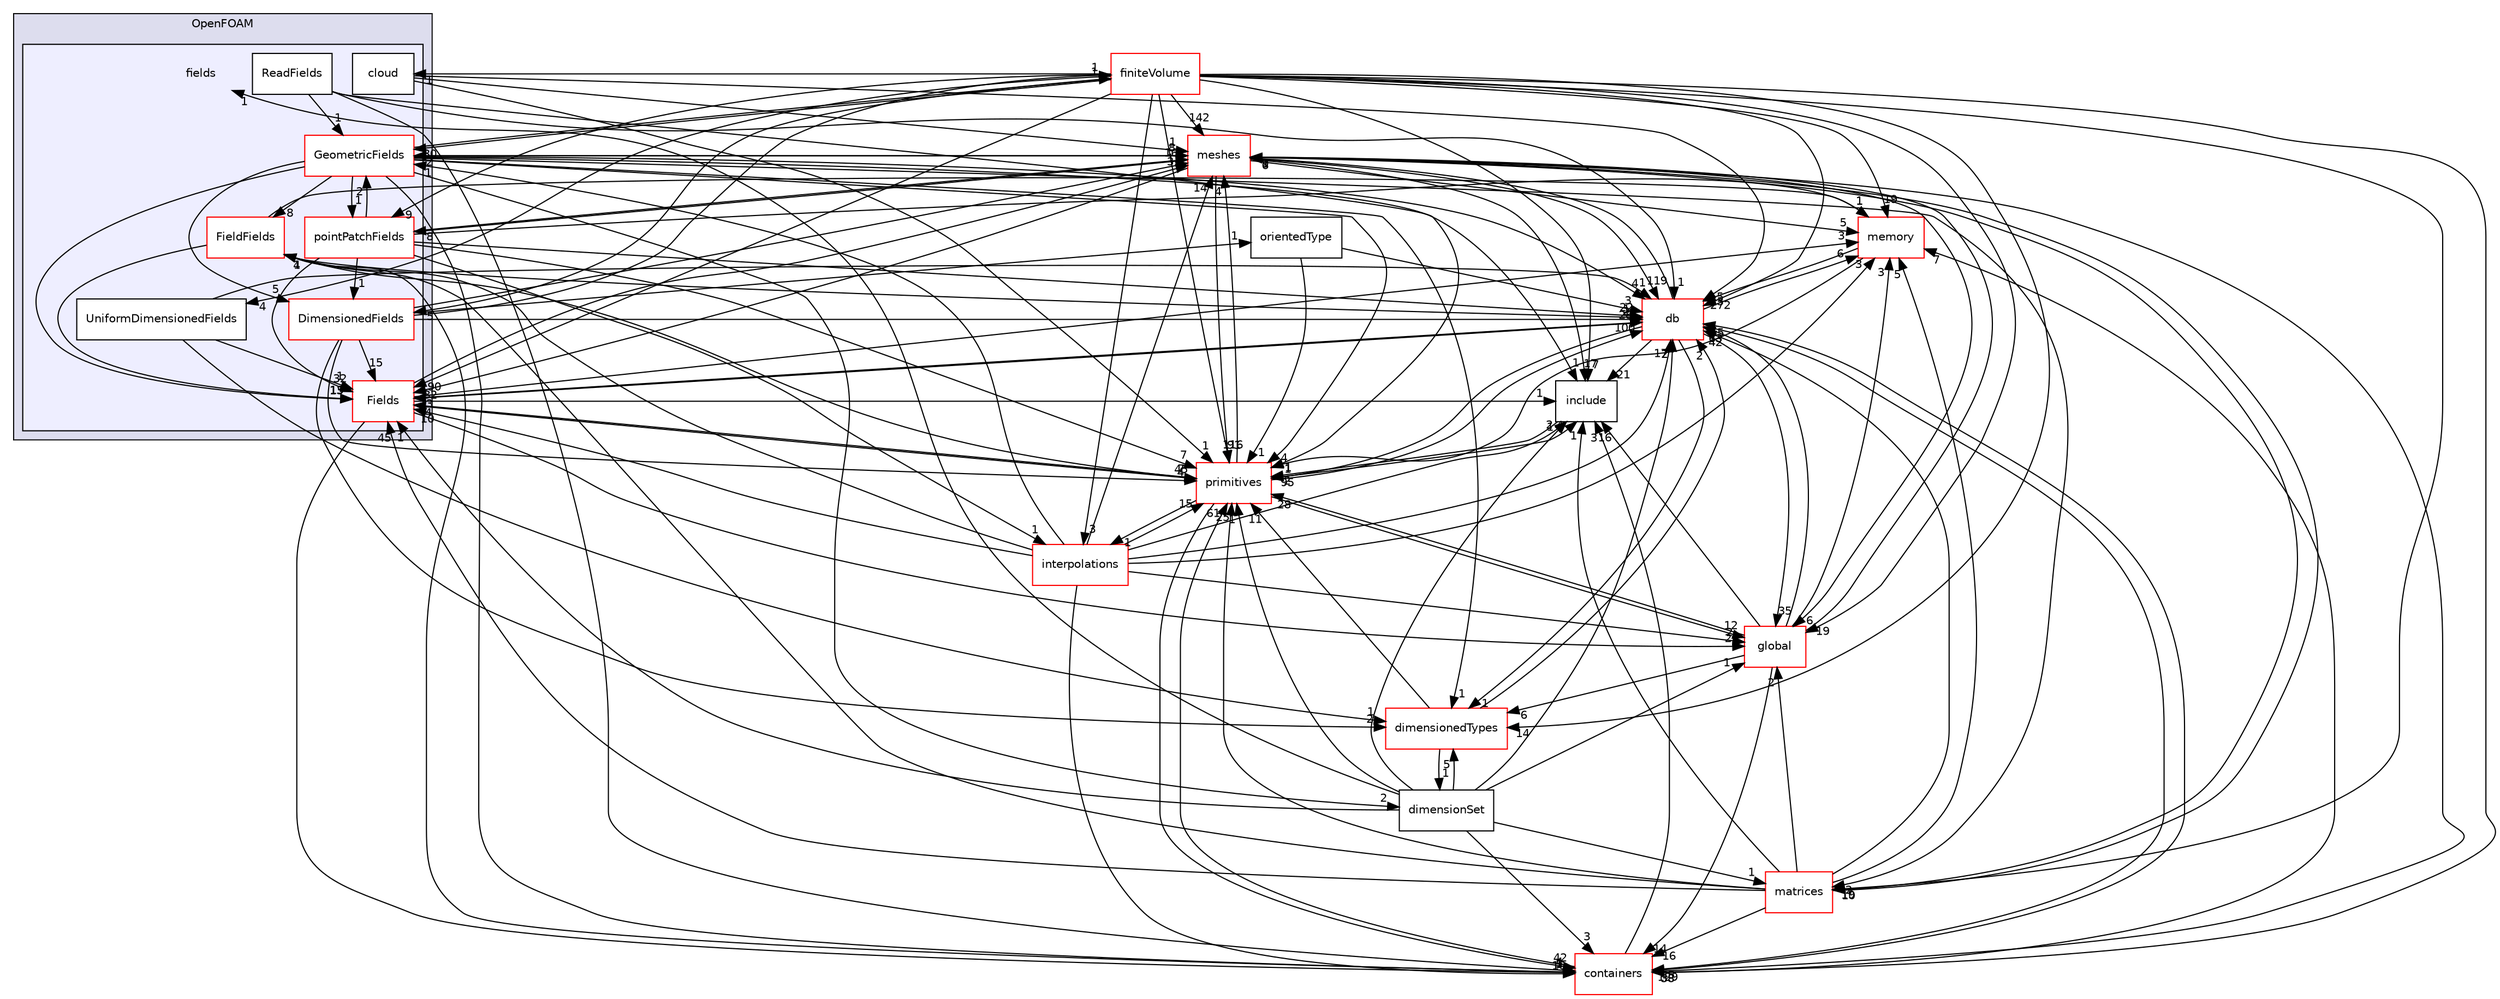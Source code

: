 digraph "src/OpenFOAM/fields" {
  bgcolor=transparent;
  compound=true
  node [ fontsize="10", fontname="Helvetica"];
  edge [ labelfontsize="10", labelfontname="Helvetica"];
  subgraph clusterdir_c5473ff19b20e6ec4dfe5c310b3778a8 {
    graph [ bgcolor="#ddddee", pencolor="black", label="OpenFOAM" fontname="Helvetica", fontsize="10", URL="dir_c5473ff19b20e6ec4dfe5c310b3778a8.html"]
  subgraph clusterdir_962442b8f989d5529fab5e0f0e4ffb74 {
    graph [ bgcolor="#eeeeff", pencolor="black", label="" URL="dir_962442b8f989d5529fab5e0f0e4ffb74.html"];
    dir_962442b8f989d5529fab5e0f0e4ffb74 [shape=plaintext label="fields"];
    dir_601461f72cb8e2bd89ab876e79d2e8aa [shape=box label="cloud" color="black" fillcolor="white" style="filled" URL="dir_601461f72cb8e2bd89ab876e79d2e8aa.html"];
    dir_8c8bb42ce9b582caaa8128a267c381ba [shape=box label="DimensionedFields" color="red" fillcolor="white" style="filled" URL="dir_8c8bb42ce9b582caaa8128a267c381ba.html"];
    dir_8eb3a7b50b56ddbfb00a2ddef0a44ff7 [shape=box label="FieldFields" color="red" fillcolor="white" style="filled" URL="dir_8eb3a7b50b56ddbfb00a2ddef0a44ff7.html"];
    dir_7d364942a13d3ce50f6681364b448a98 [shape=box label="Fields" color="red" fillcolor="white" style="filled" URL="dir_7d364942a13d3ce50f6681364b448a98.html"];
    dir_99558e6cce2e782cc8c86fe4c767e1e1 [shape=box label="GeometricFields" color="red" fillcolor="white" style="filled" URL="dir_99558e6cce2e782cc8c86fe4c767e1e1.html"];
    dir_1c0ea8bf575d837c6744560b5bb2481c [shape=box label="pointPatchFields" color="red" fillcolor="white" style="filled" URL="dir_1c0ea8bf575d837c6744560b5bb2481c.html"];
    dir_36c19f6948c58001501b500864e10ed2 [shape=box label="ReadFields" color="black" fillcolor="white" style="filled" URL="dir_36c19f6948c58001501b500864e10ed2.html"];
    dir_720173bad0141fa3d47f368eab178b74 [shape=box label="UniformDimensionedFields" color="black" fillcolor="white" style="filled" URL="dir_720173bad0141fa3d47f368eab178b74.html"];
  }
  }
  dir_9bd15774b555cf7259a6fa18f99fe99b [shape=box label="finiteVolume" color="red" URL="dir_9bd15774b555cf7259a6fa18f99fe99b.html"];
  dir_385a22dcc2f7120acb0f1a7a832b3b8d [shape=box label="memory" color="red" URL="dir_385a22dcc2f7120acb0f1a7a832b3b8d.html"];
  dir_19d0872053bde092be81d7fe3f56cbf7 [shape=box label="containers" color="red" URL="dir_19d0872053bde092be81d7fe3f56cbf7.html"];
  dir_b07477ab37bc0cd7eb28fb569c691c21 [shape=box label="matrices" color="red" URL="dir_b07477ab37bc0cd7eb28fb569c691c21.html"];
  dir_ddfbc8513dac5f891eeb54fd21e599df [shape=box label="dimensionSet" URL="dir_ddfbc8513dac5f891eeb54fd21e599df.html"];
  dir_e764f87aebd421bcba631b254777cd25 [shape=box label="interpolations" color="red" URL="dir_e764f87aebd421bcba631b254777cd25.html"];
  dir_aa2423979fb45fc41c393a5db370ab21 [shape=box label="meshes" color="red" URL="dir_aa2423979fb45fc41c393a5db370ab21.html"];
  dir_d4979fdf35c07e0caec68718d229a4b4 [shape=box label="dimensionedTypes" color="red" URL="dir_d4979fdf35c07e0caec68718d229a4b4.html"];
  dir_63c634f7a7cfd679ac26c67fb30fc32f [shape=box label="db" color="red" URL="dir_63c634f7a7cfd679ac26c67fb30fc32f.html"];
  dir_4752927e977386a4f2541ecc801be037 [shape=box label="orientedType" URL="dir_4752927e977386a4f2541ecc801be037.html"];
  dir_8583492183f4d27c76555f8f333dd07b [shape=box label="global" color="red" URL="dir_8583492183f4d27c76555f8f333dd07b.html"];
  dir_3e50f45338116b169052b428016851aa [shape=box label="primitives" color="red" URL="dir_3e50f45338116b169052b428016851aa.html"];
  dir_e954e9f5966bc1c681a414ec8bd0ee15 [shape=box label="include" URL="dir_e954e9f5966bc1c681a414ec8bd0ee15.html"];
  dir_7d364942a13d3ce50f6681364b448a98->dir_385a22dcc2f7120acb0f1a7a832b3b8d [headlabel="3", labeldistance=1.5 headhref="dir_002323_002521.html"];
  dir_7d364942a13d3ce50f6681364b448a98->dir_19d0872053bde092be81d7fe3f56cbf7 [headlabel="5", labeldistance=1.5 headhref="dir_002323_002156.html"];
  dir_7d364942a13d3ce50f6681364b448a98->dir_aa2423979fb45fc41c393a5db370ab21 [headlabel="3", labeldistance=1.5 headhref="dir_002323_002525.html"];
  dir_7d364942a13d3ce50f6681364b448a98->dir_63c634f7a7cfd679ac26c67fb30fc32f [headlabel="28", labeldistance=1.5 headhref="dir_002323_002218.html"];
  dir_7d364942a13d3ce50f6681364b448a98->dir_8583492183f4d27c76555f8f333dd07b [headlabel="2", labeldistance=1.5 headhref="dir_002323_002385.html"];
  dir_7d364942a13d3ce50f6681364b448a98->dir_3e50f45338116b169052b428016851aa [headlabel="45", labeldistance=1.5 headhref="dir_002323_002628.html"];
  dir_7d364942a13d3ce50f6681364b448a98->dir_e954e9f5966bc1c681a414ec8bd0ee15 [headlabel="1", labeldistance=1.5 headhref="dir_002323_002418.html"];
  dir_9bd15774b555cf7259a6fa18f99fe99b->dir_7d364942a13d3ce50f6681364b448a98 [headlabel="190", labeldistance=1.5 headhref="dir_000814_002323.html"];
  dir_9bd15774b555cf7259a6fa18f99fe99b->dir_385a22dcc2f7120acb0f1a7a832b3b8d [headlabel="19", labeldistance=1.5 headhref="dir_000814_002521.html"];
  dir_9bd15774b555cf7259a6fa18f99fe99b->dir_99558e6cce2e782cc8c86fe4c767e1e1 [headlabel="30", labeldistance=1.5 headhref="dir_000814_002346.html"];
  dir_9bd15774b555cf7259a6fa18f99fe99b->dir_19d0872053bde092be81d7fe3f56cbf7 [headlabel="38", labeldistance=1.5 headhref="dir_000814_002156.html"];
  dir_9bd15774b555cf7259a6fa18f99fe99b->dir_b07477ab37bc0cd7eb28fb569c691c21 [headlabel="19", labeldistance=1.5 headhref="dir_000814_002436.html"];
  dir_9bd15774b555cf7259a6fa18f99fe99b->dir_1c0ea8bf575d837c6744560b5bb2481c [headlabel="9", labeldistance=1.5 headhref="dir_000814_002358.html"];
  dir_9bd15774b555cf7259a6fa18f99fe99b->dir_e764f87aebd421bcba631b254777cd25 [headlabel="3", labeldistance=1.5 headhref="dir_000814_002419.html"];
  dir_9bd15774b555cf7259a6fa18f99fe99b->dir_aa2423979fb45fc41c393a5db370ab21 [headlabel="142", labeldistance=1.5 headhref="dir_000814_002525.html"];
  dir_9bd15774b555cf7259a6fa18f99fe99b->dir_d4979fdf35c07e0caec68718d229a4b4 [headlabel="14", labeldistance=1.5 headhref="dir_000814_002288.html"];
  dir_9bd15774b555cf7259a6fa18f99fe99b->dir_63c634f7a7cfd679ac26c67fb30fc32f [headlabel="272", labeldistance=1.5 headhref="dir_000814_002218.html"];
  dir_9bd15774b555cf7259a6fa18f99fe99b->dir_8583492183f4d27c76555f8f333dd07b [headlabel="19", labeldistance=1.5 headhref="dir_000814_002385.html"];
  dir_9bd15774b555cf7259a6fa18f99fe99b->dir_3e50f45338116b169052b428016851aa [headlabel="116", labeldistance=1.5 headhref="dir_000814_002628.html"];
  dir_9bd15774b555cf7259a6fa18f99fe99b->dir_601461f72cb8e2bd89ab876e79d2e8aa [headlabel="1", labeldistance=1.5 headhref="dir_000814_002306.html"];
  dir_9bd15774b555cf7259a6fa18f99fe99b->dir_e954e9f5966bc1c681a414ec8bd0ee15 [headlabel="7", labeldistance=1.5 headhref="dir_000814_002418.html"];
  dir_9bd15774b555cf7259a6fa18f99fe99b->dir_8c8bb42ce9b582caaa8128a267c381ba [headlabel="5", labeldistance=1.5 headhref="dir_000814_002307.html"];
  dir_9bd15774b555cf7259a6fa18f99fe99b->dir_720173bad0141fa3d47f368eab178b74 [headlabel="4", labeldistance=1.5 headhref="dir_000814_002384.html"];
  dir_385a22dcc2f7120acb0f1a7a832b3b8d->dir_63c634f7a7cfd679ac26c67fb30fc32f [headlabel="3", labeldistance=1.5 headhref="dir_002521_002218.html"];
  dir_385a22dcc2f7120acb0f1a7a832b3b8d->dir_3e50f45338116b169052b428016851aa [headlabel="1", labeldistance=1.5 headhref="dir_002521_002628.html"];
  dir_99558e6cce2e782cc8c86fe4c767e1e1->dir_7d364942a13d3ce50f6681364b448a98 [headlabel="13", labeldistance=1.5 headhref="dir_002346_002323.html"];
  dir_99558e6cce2e782cc8c86fe4c767e1e1->dir_9bd15774b555cf7259a6fa18f99fe99b [headlabel="1", labeldistance=1.5 headhref="dir_002346_000814.html"];
  dir_99558e6cce2e782cc8c86fe4c767e1e1->dir_8eb3a7b50b56ddbfb00a2ddef0a44ff7 [headlabel="8", labeldistance=1.5 headhref="dir_002346_002313.html"];
  dir_99558e6cce2e782cc8c86fe4c767e1e1->dir_19d0872053bde092be81d7fe3f56cbf7 [headlabel="1", labeldistance=1.5 headhref="dir_002346_002156.html"];
  dir_99558e6cce2e782cc8c86fe4c767e1e1->dir_b07477ab37bc0cd7eb28fb569c691c21 [headlabel="2", labeldistance=1.5 headhref="dir_002346_002436.html"];
  dir_99558e6cce2e782cc8c86fe4c767e1e1->dir_ddfbc8513dac5f891eeb54fd21e599df [headlabel="2", labeldistance=1.5 headhref="dir_002346_002296.html"];
  dir_99558e6cce2e782cc8c86fe4c767e1e1->dir_1c0ea8bf575d837c6744560b5bb2481c [headlabel="1", labeldistance=1.5 headhref="dir_002346_002358.html"];
  dir_99558e6cce2e782cc8c86fe4c767e1e1->dir_aa2423979fb45fc41c393a5db370ab21 [headlabel="8", labeldistance=1.5 headhref="dir_002346_002525.html"];
  dir_99558e6cce2e782cc8c86fe4c767e1e1->dir_d4979fdf35c07e0caec68718d229a4b4 [headlabel="1", labeldistance=1.5 headhref="dir_002346_002288.html"];
  dir_99558e6cce2e782cc8c86fe4c767e1e1->dir_63c634f7a7cfd679ac26c67fb30fc32f [headlabel="4", labeldistance=1.5 headhref="dir_002346_002218.html"];
  dir_99558e6cce2e782cc8c86fe4c767e1e1->dir_3e50f45338116b169052b428016851aa [headlabel="4", labeldistance=1.5 headhref="dir_002346_002628.html"];
  dir_99558e6cce2e782cc8c86fe4c767e1e1->dir_e954e9f5966bc1c681a414ec8bd0ee15 [headlabel="1", labeldistance=1.5 headhref="dir_002346_002418.html"];
  dir_99558e6cce2e782cc8c86fe4c767e1e1->dir_8c8bb42ce9b582caaa8128a267c381ba [headlabel="5", labeldistance=1.5 headhref="dir_002346_002307.html"];
  dir_8eb3a7b50b56ddbfb00a2ddef0a44ff7->dir_7d364942a13d3ce50f6681364b448a98 [headlabel="15", labeldistance=1.5 headhref="dir_002313_002323.html"];
  dir_8eb3a7b50b56ddbfb00a2ddef0a44ff7->dir_385a22dcc2f7120acb0f1a7a832b3b8d [headlabel="1", labeldistance=1.5 headhref="dir_002313_002521.html"];
  dir_8eb3a7b50b56ddbfb00a2ddef0a44ff7->dir_19d0872053bde092be81d7fe3f56cbf7 [headlabel="1", labeldistance=1.5 headhref="dir_002313_002156.html"];
  dir_8eb3a7b50b56ddbfb00a2ddef0a44ff7->dir_63c634f7a7cfd679ac26c67fb30fc32f [headlabel="1", labeldistance=1.5 headhref="dir_002313_002218.html"];
  dir_8eb3a7b50b56ddbfb00a2ddef0a44ff7->dir_3e50f45338116b169052b428016851aa [headlabel="7", labeldistance=1.5 headhref="dir_002313_002628.html"];
  dir_19d0872053bde092be81d7fe3f56cbf7->dir_385a22dcc2f7120acb0f1a7a832b3b8d [headlabel="7", labeldistance=1.5 headhref="dir_002156_002521.html"];
  dir_19d0872053bde092be81d7fe3f56cbf7->dir_63c634f7a7cfd679ac26c67fb30fc32f [headlabel="55", labeldistance=1.5 headhref="dir_002156_002218.html"];
  dir_19d0872053bde092be81d7fe3f56cbf7->dir_3e50f45338116b169052b428016851aa [headlabel="61", labeldistance=1.5 headhref="dir_002156_002628.html"];
  dir_19d0872053bde092be81d7fe3f56cbf7->dir_e954e9f5966bc1c681a414ec8bd0ee15 [headlabel="3", labeldistance=1.5 headhref="dir_002156_002418.html"];
  dir_b07477ab37bc0cd7eb28fb569c691c21->dir_7d364942a13d3ce50f6681364b448a98 [headlabel="45", labeldistance=1.5 headhref="dir_002436_002323.html"];
  dir_b07477ab37bc0cd7eb28fb569c691c21->dir_385a22dcc2f7120acb0f1a7a832b3b8d [headlabel="5", labeldistance=1.5 headhref="dir_002436_002521.html"];
  dir_b07477ab37bc0cd7eb28fb569c691c21->dir_8eb3a7b50b56ddbfb00a2ddef0a44ff7 [headlabel="4", labeldistance=1.5 headhref="dir_002436_002313.html"];
  dir_b07477ab37bc0cd7eb28fb569c691c21->dir_19d0872053bde092be81d7fe3f56cbf7 [headlabel="16", labeldistance=1.5 headhref="dir_002436_002156.html"];
  dir_b07477ab37bc0cd7eb28fb569c691c21->dir_aa2423979fb45fc41c393a5db370ab21 [headlabel="9", labeldistance=1.5 headhref="dir_002436_002525.html"];
  dir_b07477ab37bc0cd7eb28fb569c691c21->dir_63c634f7a7cfd679ac26c67fb30fc32f [headlabel="42", labeldistance=1.5 headhref="dir_002436_002218.html"];
  dir_b07477ab37bc0cd7eb28fb569c691c21->dir_8583492183f4d27c76555f8f333dd07b [headlabel="2", labeldistance=1.5 headhref="dir_002436_002385.html"];
  dir_b07477ab37bc0cd7eb28fb569c691c21->dir_3e50f45338116b169052b428016851aa [headlabel="25", labeldistance=1.5 headhref="dir_002436_002628.html"];
  dir_b07477ab37bc0cd7eb28fb569c691c21->dir_e954e9f5966bc1c681a414ec8bd0ee15 [headlabel="1", labeldistance=1.5 headhref="dir_002436_002418.html"];
  dir_ddfbc8513dac5f891eeb54fd21e599df->dir_7d364942a13d3ce50f6681364b448a98 [headlabel="1", labeldistance=1.5 headhref="dir_002296_002323.html"];
  dir_ddfbc8513dac5f891eeb54fd21e599df->dir_962442b8f989d5529fab5e0f0e4ffb74 [headlabel="1", labeldistance=1.5 headhref="dir_002296_002305.html"];
  dir_ddfbc8513dac5f891eeb54fd21e599df->dir_19d0872053bde092be81d7fe3f56cbf7 [headlabel="3", labeldistance=1.5 headhref="dir_002296_002156.html"];
  dir_ddfbc8513dac5f891eeb54fd21e599df->dir_b07477ab37bc0cd7eb28fb569c691c21 [headlabel="1", labeldistance=1.5 headhref="dir_002296_002436.html"];
  dir_ddfbc8513dac5f891eeb54fd21e599df->dir_d4979fdf35c07e0caec68718d229a4b4 [headlabel="5", labeldistance=1.5 headhref="dir_002296_002288.html"];
  dir_ddfbc8513dac5f891eeb54fd21e599df->dir_63c634f7a7cfd679ac26c67fb30fc32f [headlabel="2", labeldistance=1.5 headhref="dir_002296_002218.html"];
  dir_ddfbc8513dac5f891eeb54fd21e599df->dir_8583492183f4d27c76555f8f333dd07b [headlabel="1", labeldistance=1.5 headhref="dir_002296_002385.html"];
  dir_ddfbc8513dac5f891eeb54fd21e599df->dir_3e50f45338116b169052b428016851aa [headlabel="1", labeldistance=1.5 headhref="dir_002296_002628.html"];
  dir_ddfbc8513dac5f891eeb54fd21e599df->dir_e954e9f5966bc1c681a414ec8bd0ee15 [headlabel="1", labeldistance=1.5 headhref="dir_002296_002418.html"];
  dir_1c0ea8bf575d837c6744560b5bb2481c->dir_7d364942a13d3ce50f6681364b448a98 [headlabel="32", labeldistance=1.5 headhref="dir_002358_002323.html"];
  dir_1c0ea8bf575d837c6744560b5bb2481c->dir_385a22dcc2f7120acb0f1a7a832b3b8d [headlabel="1", labeldistance=1.5 headhref="dir_002358_002521.html"];
  dir_1c0ea8bf575d837c6744560b5bb2481c->dir_99558e6cce2e782cc8c86fe4c767e1e1 [headlabel="2", labeldistance=1.5 headhref="dir_002358_002346.html"];
  dir_1c0ea8bf575d837c6744560b5bb2481c->dir_e764f87aebd421bcba631b254777cd25 [headlabel="1", labeldistance=1.5 headhref="dir_002358_002419.html"];
  dir_1c0ea8bf575d837c6744560b5bb2481c->dir_aa2423979fb45fc41c393a5db370ab21 [headlabel="16", labeldistance=1.5 headhref="dir_002358_002525.html"];
  dir_1c0ea8bf575d837c6744560b5bb2481c->dir_63c634f7a7cfd679ac26c67fb30fc32f [headlabel="22", labeldistance=1.5 headhref="dir_002358_002218.html"];
  dir_1c0ea8bf575d837c6744560b5bb2481c->dir_3e50f45338116b169052b428016851aa [headlabel="7", labeldistance=1.5 headhref="dir_002358_002628.html"];
  dir_1c0ea8bf575d837c6744560b5bb2481c->dir_8c8bb42ce9b582caaa8128a267c381ba [headlabel="1", labeldistance=1.5 headhref="dir_002358_002307.html"];
  dir_e764f87aebd421bcba631b254777cd25->dir_7d364942a13d3ce50f6681364b448a98 [headlabel="10", labeldistance=1.5 headhref="dir_002419_002323.html"];
  dir_e764f87aebd421bcba631b254777cd25->dir_385a22dcc2f7120acb0f1a7a832b3b8d [headlabel="3", labeldistance=1.5 headhref="dir_002419_002521.html"];
  dir_e764f87aebd421bcba631b254777cd25->dir_99558e6cce2e782cc8c86fe4c767e1e1 [headlabel="1", labeldistance=1.5 headhref="dir_002419_002346.html"];
  dir_e764f87aebd421bcba631b254777cd25->dir_8eb3a7b50b56ddbfb00a2ddef0a44ff7 [headlabel="1", labeldistance=1.5 headhref="dir_002419_002313.html"];
  dir_e764f87aebd421bcba631b254777cd25->dir_19d0872053bde092be81d7fe3f56cbf7 [headlabel="10", labeldistance=1.5 headhref="dir_002419_002156.html"];
  dir_e764f87aebd421bcba631b254777cd25->dir_aa2423979fb45fc41c393a5db370ab21 [headlabel="14", labeldistance=1.5 headhref="dir_002419_002525.html"];
  dir_e764f87aebd421bcba631b254777cd25->dir_63c634f7a7cfd679ac26c67fb30fc32f [headlabel="17", labeldistance=1.5 headhref="dir_002419_002218.html"];
  dir_e764f87aebd421bcba631b254777cd25->dir_8583492183f4d27c76555f8f333dd07b [headlabel="2", labeldistance=1.5 headhref="dir_002419_002385.html"];
  dir_e764f87aebd421bcba631b254777cd25->dir_3e50f45338116b169052b428016851aa [headlabel="15", labeldistance=1.5 headhref="dir_002419_002628.html"];
  dir_e764f87aebd421bcba631b254777cd25->dir_e954e9f5966bc1c681a414ec8bd0ee15 [headlabel="2", labeldistance=1.5 headhref="dir_002419_002418.html"];
  dir_aa2423979fb45fc41c393a5db370ab21->dir_7d364942a13d3ce50f6681364b448a98 [headlabel="32", labeldistance=1.5 headhref="dir_002525_002323.html"];
  dir_aa2423979fb45fc41c393a5db370ab21->dir_385a22dcc2f7120acb0f1a7a832b3b8d [headlabel="5", labeldistance=1.5 headhref="dir_002525_002521.html"];
  dir_aa2423979fb45fc41c393a5db370ab21->dir_99558e6cce2e782cc8c86fe4c767e1e1 [headlabel="2", labeldistance=1.5 headhref="dir_002525_002346.html"];
  dir_aa2423979fb45fc41c393a5db370ab21->dir_19d0872053bde092be81d7fe3f56cbf7 [headlabel="129", labeldistance=1.5 headhref="dir_002525_002156.html"];
  dir_aa2423979fb45fc41c393a5db370ab21->dir_b07477ab37bc0cd7eb28fb569c691c21 [headlabel="10", labeldistance=1.5 headhref="dir_002525_002436.html"];
  dir_aa2423979fb45fc41c393a5db370ab21->dir_1c0ea8bf575d837c6744560b5bb2481c [headlabel="8", labeldistance=1.5 headhref="dir_002525_002358.html"];
  dir_aa2423979fb45fc41c393a5db370ab21->dir_63c634f7a7cfd679ac26c67fb30fc32f [headlabel="119", labeldistance=1.5 headhref="dir_002525_002218.html"];
  dir_aa2423979fb45fc41c393a5db370ab21->dir_8583492183f4d27c76555f8f333dd07b [headlabel="6", labeldistance=1.5 headhref="dir_002525_002385.html"];
  dir_aa2423979fb45fc41c393a5db370ab21->dir_3e50f45338116b169052b428016851aa [headlabel="91", labeldistance=1.5 headhref="dir_002525_002628.html"];
  dir_aa2423979fb45fc41c393a5db370ab21->dir_e954e9f5966bc1c681a414ec8bd0ee15 [headlabel="17", labeldistance=1.5 headhref="dir_002525_002418.html"];
  dir_d4979fdf35c07e0caec68718d229a4b4->dir_ddfbc8513dac5f891eeb54fd21e599df [headlabel="1", labeldistance=1.5 headhref="dir_002288_002296.html"];
  dir_d4979fdf35c07e0caec68718d229a4b4->dir_63c634f7a7cfd679ac26c67fb30fc32f [headlabel="2", labeldistance=1.5 headhref="dir_002288_002218.html"];
  dir_d4979fdf35c07e0caec68718d229a4b4->dir_3e50f45338116b169052b428016851aa [headlabel="11", labeldistance=1.5 headhref="dir_002288_002628.html"];
  dir_63c634f7a7cfd679ac26c67fb30fc32f->dir_7d364942a13d3ce50f6681364b448a98 [headlabel="3", labeldistance=1.5 headhref="dir_002218_002323.html"];
  dir_63c634f7a7cfd679ac26c67fb30fc32f->dir_385a22dcc2f7120acb0f1a7a832b3b8d [headlabel="6", labeldistance=1.5 headhref="dir_002218_002521.html"];
  dir_63c634f7a7cfd679ac26c67fb30fc32f->dir_19d0872053bde092be81d7fe3f56cbf7 [headlabel="45", labeldistance=1.5 headhref="dir_002218_002156.html"];
  dir_63c634f7a7cfd679ac26c67fb30fc32f->dir_aa2423979fb45fc41c393a5db370ab21 [headlabel="6", labeldistance=1.5 headhref="dir_002218_002525.html"];
  dir_63c634f7a7cfd679ac26c67fb30fc32f->dir_d4979fdf35c07e0caec68718d229a4b4 [headlabel="1", labeldistance=1.5 headhref="dir_002218_002288.html"];
  dir_63c634f7a7cfd679ac26c67fb30fc32f->dir_8583492183f4d27c76555f8f333dd07b [headlabel="35", labeldistance=1.5 headhref="dir_002218_002385.html"];
  dir_63c634f7a7cfd679ac26c67fb30fc32f->dir_3e50f45338116b169052b428016851aa [headlabel="95", labeldistance=1.5 headhref="dir_002218_002628.html"];
  dir_63c634f7a7cfd679ac26c67fb30fc32f->dir_e954e9f5966bc1c681a414ec8bd0ee15 [headlabel="21", labeldistance=1.5 headhref="dir_002218_002418.html"];
  dir_4752927e977386a4f2541ecc801be037->dir_63c634f7a7cfd679ac26c67fb30fc32f [headlabel="3", labeldistance=1.5 headhref="dir_002627_002218.html"];
  dir_4752927e977386a4f2541ecc801be037->dir_3e50f45338116b169052b428016851aa [headlabel="1", labeldistance=1.5 headhref="dir_002627_002628.html"];
  dir_8583492183f4d27c76555f8f333dd07b->dir_385a22dcc2f7120acb0f1a7a832b3b8d [headlabel="3", labeldistance=1.5 headhref="dir_002385_002521.html"];
  dir_8583492183f4d27c76555f8f333dd07b->dir_19d0872053bde092be81d7fe3f56cbf7 [headlabel="14", labeldistance=1.5 headhref="dir_002385_002156.html"];
  dir_8583492183f4d27c76555f8f333dd07b->dir_aa2423979fb45fc41c393a5db370ab21 [headlabel="1", labeldistance=1.5 headhref="dir_002385_002525.html"];
  dir_8583492183f4d27c76555f8f333dd07b->dir_d4979fdf35c07e0caec68718d229a4b4 [headlabel="6", labeldistance=1.5 headhref="dir_002385_002288.html"];
  dir_8583492183f4d27c76555f8f333dd07b->dir_63c634f7a7cfd679ac26c67fb30fc32f [headlabel="63", labeldistance=1.5 headhref="dir_002385_002218.html"];
  dir_8583492183f4d27c76555f8f333dd07b->dir_3e50f45338116b169052b428016851aa [headlabel="28", labeldistance=1.5 headhref="dir_002385_002628.html"];
  dir_8583492183f4d27c76555f8f333dd07b->dir_e954e9f5966bc1c681a414ec8bd0ee15 [headlabel="16", labeldistance=1.5 headhref="dir_002385_002418.html"];
  dir_3e50f45338116b169052b428016851aa->dir_7d364942a13d3ce50f6681364b448a98 [headlabel="4", labeldistance=1.5 headhref="dir_002628_002323.html"];
  dir_3e50f45338116b169052b428016851aa->dir_19d0872053bde092be81d7fe3f56cbf7 [headlabel="42", labeldistance=1.5 headhref="dir_002628_002156.html"];
  dir_3e50f45338116b169052b428016851aa->dir_e764f87aebd421bcba631b254777cd25 [headlabel="1", labeldistance=1.5 headhref="dir_002628_002419.html"];
  dir_3e50f45338116b169052b428016851aa->dir_aa2423979fb45fc41c393a5db370ab21 [headlabel="4", labeldistance=1.5 headhref="dir_002628_002525.html"];
  dir_3e50f45338116b169052b428016851aa->dir_63c634f7a7cfd679ac26c67fb30fc32f [headlabel="100", labeldistance=1.5 headhref="dir_002628_002218.html"];
  dir_3e50f45338116b169052b428016851aa->dir_8583492183f4d27c76555f8f333dd07b [headlabel="12", labeldistance=1.5 headhref="dir_002628_002385.html"];
  dir_3e50f45338116b169052b428016851aa->dir_e954e9f5966bc1c681a414ec8bd0ee15 [headlabel="4", labeldistance=1.5 headhref="dir_002628_002418.html"];
  dir_601461f72cb8e2bd89ab876e79d2e8aa->dir_aa2423979fb45fc41c393a5db370ab21 [headlabel="1", labeldistance=1.5 headhref="dir_002306_002525.html"];
  dir_601461f72cb8e2bd89ab876e79d2e8aa->dir_63c634f7a7cfd679ac26c67fb30fc32f [headlabel="5", labeldistance=1.5 headhref="dir_002306_002218.html"];
  dir_601461f72cb8e2bd89ab876e79d2e8aa->dir_3e50f45338116b169052b428016851aa [headlabel="1", labeldistance=1.5 headhref="dir_002306_002628.html"];
  dir_36c19f6948c58001501b500864e10ed2->dir_99558e6cce2e782cc8c86fe4c767e1e1 [headlabel="1", labeldistance=1.5 headhref="dir_002383_002346.html"];
  dir_36c19f6948c58001501b500864e10ed2->dir_19d0872053bde092be81d7fe3f56cbf7 [headlabel="4", labeldistance=1.5 headhref="dir_002383_002156.html"];
  dir_36c19f6948c58001501b500864e10ed2->dir_63c634f7a7cfd679ac26c67fb30fc32f [headlabel="1", labeldistance=1.5 headhref="dir_002383_002218.html"];
  dir_36c19f6948c58001501b500864e10ed2->dir_3e50f45338116b169052b428016851aa [headlabel="1", labeldistance=1.5 headhref="dir_002383_002628.html"];
  dir_e954e9f5966bc1c681a414ec8bd0ee15->dir_3e50f45338116b169052b428016851aa [headlabel="2", labeldistance=1.5 headhref="dir_002418_002628.html"];
  dir_8c8bb42ce9b582caaa8128a267c381ba->dir_7d364942a13d3ce50f6681364b448a98 [headlabel="15", labeldistance=1.5 headhref="dir_002307_002323.html"];
  dir_8c8bb42ce9b582caaa8128a267c381ba->dir_9bd15774b555cf7259a6fa18f99fe99b [headlabel="1", labeldistance=1.5 headhref="dir_002307_000814.html"];
  dir_8c8bb42ce9b582caaa8128a267c381ba->dir_aa2423979fb45fc41c393a5db370ab21 [headlabel="1", labeldistance=1.5 headhref="dir_002307_002525.html"];
  dir_8c8bb42ce9b582caaa8128a267c381ba->dir_d4979fdf35c07e0caec68718d229a4b4 [headlabel="2", labeldistance=1.5 headhref="dir_002307_002288.html"];
  dir_8c8bb42ce9b582caaa8128a267c381ba->dir_63c634f7a7cfd679ac26c67fb30fc32f [headlabel="2", labeldistance=1.5 headhref="dir_002307_002218.html"];
  dir_8c8bb42ce9b582caaa8128a267c381ba->dir_4752927e977386a4f2541ecc801be037 [headlabel="1", labeldistance=1.5 headhref="dir_002307_002627.html"];
  dir_8c8bb42ce9b582caaa8128a267c381ba->dir_3e50f45338116b169052b428016851aa [headlabel="4", labeldistance=1.5 headhref="dir_002307_002628.html"];
  dir_720173bad0141fa3d47f368eab178b74->dir_7d364942a13d3ce50f6681364b448a98 [headlabel="1", labeldistance=1.5 headhref="dir_002384_002323.html"];
  dir_720173bad0141fa3d47f368eab178b74->dir_d4979fdf35c07e0caec68718d229a4b4 [headlabel="1", labeldistance=1.5 headhref="dir_002384_002288.html"];
  dir_720173bad0141fa3d47f368eab178b74->dir_63c634f7a7cfd679ac26c67fb30fc32f [headlabel="1", labeldistance=1.5 headhref="dir_002384_002218.html"];
}
